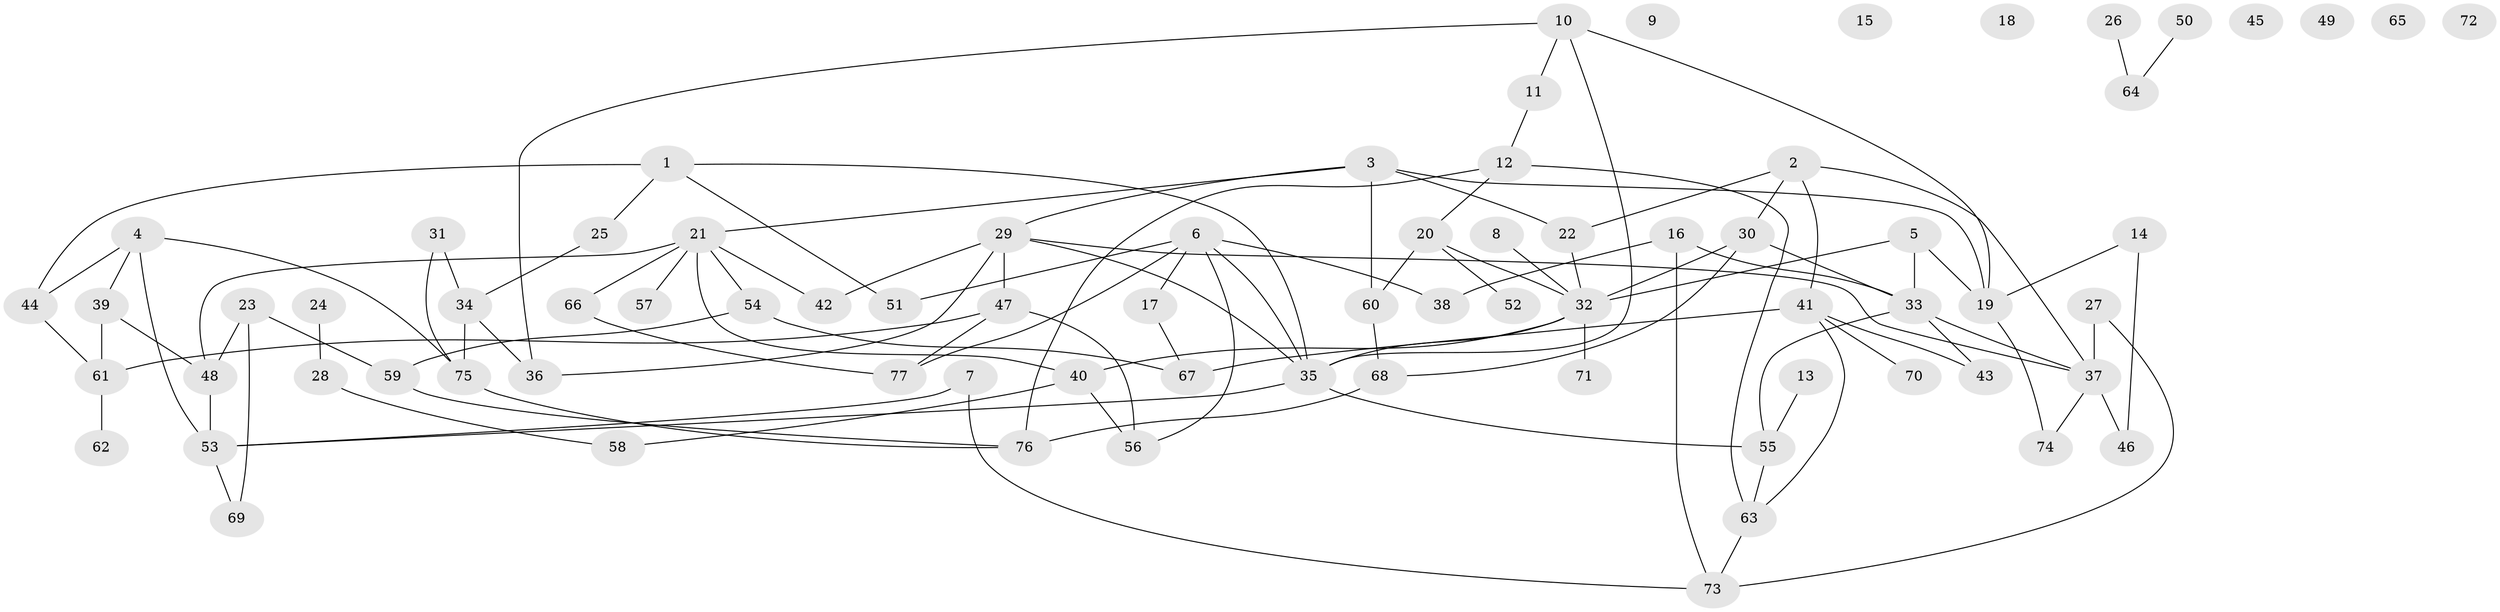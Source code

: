 // Generated by graph-tools (version 1.1) at 2025/13/03/09/25 04:13:10]
// undirected, 77 vertices, 111 edges
graph export_dot {
graph [start="1"]
  node [color=gray90,style=filled];
  1;
  2;
  3;
  4;
  5;
  6;
  7;
  8;
  9;
  10;
  11;
  12;
  13;
  14;
  15;
  16;
  17;
  18;
  19;
  20;
  21;
  22;
  23;
  24;
  25;
  26;
  27;
  28;
  29;
  30;
  31;
  32;
  33;
  34;
  35;
  36;
  37;
  38;
  39;
  40;
  41;
  42;
  43;
  44;
  45;
  46;
  47;
  48;
  49;
  50;
  51;
  52;
  53;
  54;
  55;
  56;
  57;
  58;
  59;
  60;
  61;
  62;
  63;
  64;
  65;
  66;
  67;
  68;
  69;
  70;
  71;
  72;
  73;
  74;
  75;
  76;
  77;
  1 -- 25;
  1 -- 35;
  1 -- 44;
  1 -- 51;
  2 -- 22;
  2 -- 30;
  2 -- 37;
  2 -- 41;
  3 -- 19;
  3 -- 21;
  3 -- 22;
  3 -- 29;
  3 -- 60;
  4 -- 39;
  4 -- 44;
  4 -- 53;
  4 -- 75;
  5 -- 19;
  5 -- 32;
  5 -- 33;
  6 -- 17;
  6 -- 35;
  6 -- 38;
  6 -- 51;
  6 -- 56;
  6 -- 77;
  7 -- 53;
  7 -- 73;
  8 -- 32;
  10 -- 11;
  10 -- 19;
  10 -- 35;
  10 -- 36;
  11 -- 12;
  12 -- 20;
  12 -- 63;
  12 -- 76;
  13 -- 55;
  14 -- 19;
  14 -- 46;
  16 -- 33;
  16 -- 38;
  16 -- 73;
  17 -- 67;
  19 -- 74;
  20 -- 32;
  20 -- 52;
  20 -- 60;
  21 -- 40;
  21 -- 42;
  21 -- 48;
  21 -- 54;
  21 -- 57;
  21 -- 66;
  22 -- 32;
  23 -- 48;
  23 -- 59;
  23 -- 69;
  24 -- 28;
  25 -- 34;
  26 -- 64;
  27 -- 37;
  27 -- 73;
  28 -- 58;
  29 -- 35;
  29 -- 36;
  29 -- 37;
  29 -- 42;
  29 -- 47;
  30 -- 32;
  30 -- 33;
  30 -- 68;
  31 -- 34;
  31 -- 75;
  32 -- 35;
  32 -- 40;
  32 -- 71;
  33 -- 37;
  33 -- 43;
  33 -- 55;
  34 -- 36;
  34 -- 75;
  35 -- 53;
  35 -- 55;
  37 -- 46;
  37 -- 74;
  39 -- 48;
  39 -- 61;
  40 -- 56;
  40 -- 58;
  41 -- 43;
  41 -- 63;
  41 -- 67;
  41 -- 70;
  44 -- 61;
  47 -- 56;
  47 -- 61;
  47 -- 77;
  48 -- 53;
  50 -- 64;
  53 -- 69;
  54 -- 59;
  54 -- 67;
  55 -- 63;
  59 -- 76;
  60 -- 68;
  61 -- 62;
  63 -- 73;
  66 -- 77;
  68 -- 76;
  75 -- 76;
}
